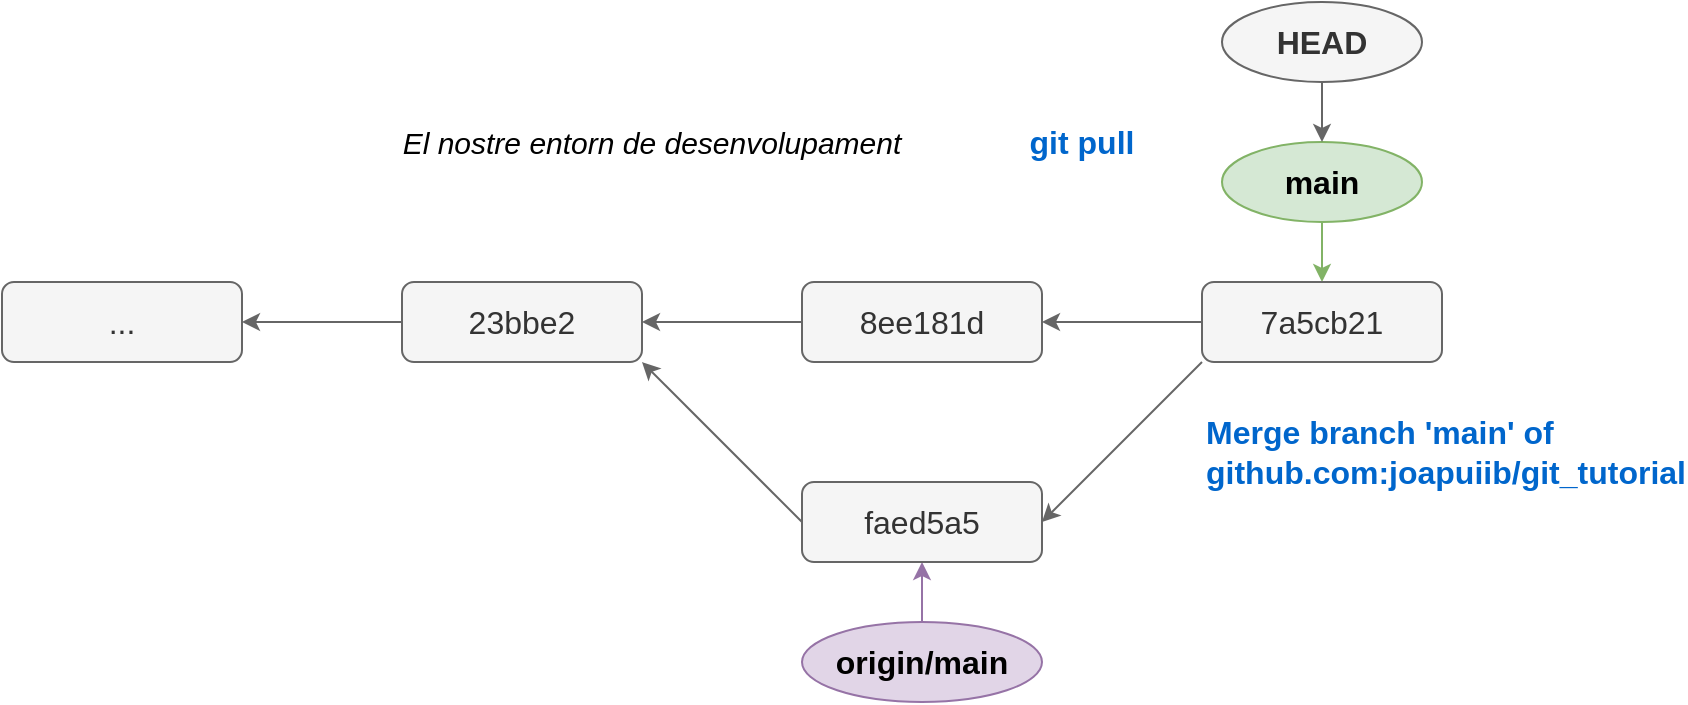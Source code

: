 <mxfile version="22.0.8" type="device">
  <diagram name="Pàgina-1" id="mhbHxmUa4zc_a_H4eHv1">
    <mxGraphModel dx="127" dy="618" grid="1" gridSize="10" guides="1" tooltips="1" connect="1" arrows="1" fold="1" page="1" pageScale="1" pageWidth="827" pageHeight="1169" math="0" shadow="0">
      <root>
        <mxCell id="0" />
        <mxCell id="1" parent="0" />
        <mxCell id="bIK6wui3ePqaCmGUiWQX-7" style="rounded=0;orthogonalLoop=1;jettySize=auto;html=1;fillColor=#d5e8d4;strokeColor=#82b366;" parent="1" source="bIK6wui3ePqaCmGUiWQX-6" target="4geezG6I5giaBuU09YtY-6" edge="1">
          <mxGeometry relative="1" as="geometry">
            <mxPoint x="580" y="610" as="sourcePoint" />
          </mxGeometry>
        </mxCell>
        <mxCell id="bIK6wui3ePqaCmGUiWQX-6" value="main" style="ellipse;whiteSpace=wrap;html=1;fillColor=#d5e8d4;strokeColor=#82b366;fontSize=16;fontStyle=1" parent="1" vertex="1">
          <mxGeometry x="1530" y="570" width="100" height="40" as="geometry" />
        </mxCell>
        <mxCell id="bIK6wui3ePqaCmGUiWQX-11" style="edgeStyle=orthogonalEdgeStyle;rounded=0;orthogonalLoop=1;jettySize=auto;html=1;exitX=0.5;exitY=1;exitDx=0;exitDy=0;fillColor=#f5f5f5;strokeColor=#666666;" parent="1" source="bIK6wui3ePqaCmGUiWQX-8" target="bIK6wui3ePqaCmGUiWQX-6" edge="1">
          <mxGeometry relative="1" as="geometry">
            <mxPoint x="1780" y="1230" as="targetPoint" />
          </mxGeometry>
        </mxCell>
        <mxCell id="bIK6wui3ePqaCmGUiWQX-8" value="HEAD" style="ellipse;whiteSpace=wrap;html=1;fillColor=#f5f5f5;strokeColor=#666666;fontSize=16;fontStyle=1;fontColor=#333333;" parent="1" vertex="1">
          <mxGeometry x="1530" y="500" width="100" height="40" as="geometry" />
        </mxCell>
        <mxCell id="bIK6wui3ePqaCmGUiWQX-15" style="rounded=0;orthogonalLoop=1;jettySize=auto;html=1;fillColor=#e1d5e7;strokeColor=#9673a6;" parent="1" source="bIK6wui3ePqaCmGUiWQX-14" target="4geezG6I5giaBuU09YtY-2" edge="1">
          <mxGeometry relative="1" as="geometry" />
        </mxCell>
        <mxCell id="bIK6wui3ePqaCmGUiWQX-14" value="origin/main" style="ellipse;whiteSpace=wrap;html=1;fillColor=#e1d5e7;strokeColor=#9673a6;fontSize=16;fontStyle=1" parent="1" vertex="1">
          <mxGeometry x="1320" y="810" width="120" height="40" as="geometry" />
        </mxCell>
        <mxCell id="FB9GtuEAJczlA79pJL21-1" value="23bbe2" style="rounded=1;whiteSpace=wrap;html=1;fontSize=16;fillColor=#f5f5f5;strokeColor=#666666;fontColor=#333333;fontStyle=0;labelBorderColor=none;" parent="1" vertex="1">
          <mxGeometry x="1120" y="640" width="120" height="40" as="geometry" />
        </mxCell>
        <mxCell id="FB9GtuEAJczlA79pJL21-2" value="..." style="rounded=1;whiteSpace=wrap;html=1;fontSize=16;fillColor=#f5f5f5;strokeColor=#666666;fontColor=#333333;" parent="1" vertex="1">
          <mxGeometry x="920" y="640" width="120" height="40" as="geometry" />
        </mxCell>
        <mxCell id="FB9GtuEAJczlA79pJL21-4" style="rounded=0;orthogonalLoop=1;jettySize=auto;html=1;fillColor=#f5f5f5;strokeColor=#666666;exitX=0;exitY=0.5;exitDx=0;exitDy=0;entryX=1;entryY=0.5;entryDx=0;entryDy=0;" parent="1" source="FB9GtuEAJczlA79pJL21-1" target="FB9GtuEAJczlA79pJL21-2" edge="1">
          <mxGeometry relative="1" as="geometry">
            <mxPoint x="930" y="630" as="sourcePoint" />
            <mxPoint x="850" y="653" as="targetPoint" />
          </mxGeometry>
        </mxCell>
        <mxCell id="4geezG6I5giaBuU09YtY-1" value="&lt;i&gt;&lt;font style=&quot;font-size: 15px;&quot;&gt;El nostre entorn de desenvolupament&lt;/font&gt;&lt;/i&gt;" style="text;html=1;strokeColor=none;fillColor=none;align=center;verticalAlign=middle;whiteSpace=wrap;rounded=0;" vertex="1" parent="1">
          <mxGeometry x="1070" y="555" width="350" height="30" as="geometry" />
        </mxCell>
        <mxCell id="4geezG6I5giaBuU09YtY-2" value="faed5a5" style="rounded=1;whiteSpace=wrap;html=1;fontSize=16;fillColor=#f5f5f5;strokeColor=#666666;fontColor=#333333;fontStyle=0;labelBorderColor=none;" vertex="1" parent="1">
          <mxGeometry x="1320" y="740" width="120" height="40" as="geometry" />
        </mxCell>
        <mxCell id="4geezG6I5giaBuU09YtY-3" style="rounded=0;orthogonalLoop=1;jettySize=auto;html=1;fillColor=#f5f5f5;strokeColor=#666666;exitX=0;exitY=0.5;exitDx=0;exitDy=0;entryX=1;entryY=1;entryDx=0;entryDy=0;" edge="1" parent="1" source="4geezG6I5giaBuU09YtY-2" target="FB9GtuEAJczlA79pJL21-1">
          <mxGeometry relative="1" as="geometry">
            <mxPoint x="1130" y="670" as="sourcePoint" />
            <mxPoint x="1050" y="670" as="targetPoint" />
          </mxGeometry>
        </mxCell>
        <mxCell id="4geezG6I5giaBuU09YtY-4" value="8ee181d" style="rounded=1;whiteSpace=wrap;html=1;fontSize=16;fillColor=#f5f5f5;strokeColor=#666666;fontColor=#333333;fontStyle=0;labelBorderColor=none;" vertex="1" parent="1">
          <mxGeometry x="1320" y="640" width="120" height="40" as="geometry" />
        </mxCell>
        <mxCell id="4geezG6I5giaBuU09YtY-5" style="rounded=0;orthogonalLoop=1;jettySize=auto;html=1;fillColor=#f5f5f5;strokeColor=#666666;" edge="1" parent="1" source="4geezG6I5giaBuU09YtY-4" target="FB9GtuEAJczlA79pJL21-1">
          <mxGeometry relative="1" as="geometry">
            <mxPoint x="1350" y="750" as="sourcePoint" />
            <mxPoint x="1230" y="690" as="targetPoint" />
          </mxGeometry>
        </mxCell>
        <mxCell id="4geezG6I5giaBuU09YtY-6" value="7a5cb21" style="rounded=1;whiteSpace=wrap;html=1;fontSize=16;fillColor=#f5f5f5;strokeColor=#666666;fontColor=#333333;fontStyle=0;labelBorderColor=none;" vertex="1" parent="1">
          <mxGeometry x="1520" y="640" width="120" height="40" as="geometry" />
        </mxCell>
        <mxCell id="4geezG6I5giaBuU09YtY-7" style="rounded=0;orthogonalLoop=1;jettySize=auto;html=1;fillColor=#f5f5f5;strokeColor=#666666;" edge="1" parent="1" source="4geezG6I5giaBuU09YtY-6" target="4geezG6I5giaBuU09YtY-4">
          <mxGeometry relative="1" as="geometry">
            <mxPoint x="1330" y="670" as="sourcePoint" />
            <mxPoint x="1350" y="670" as="targetPoint" />
          </mxGeometry>
        </mxCell>
        <mxCell id="4geezG6I5giaBuU09YtY-8" style="rounded=0;orthogonalLoop=1;jettySize=auto;html=1;fillColor=#f5f5f5;strokeColor=#666666;exitX=0;exitY=1;exitDx=0;exitDy=0;entryX=1;entryY=0.5;entryDx=0;entryDy=0;" edge="1" parent="1" source="4geezG6I5giaBuU09YtY-6" target="4geezG6I5giaBuU09YtY-2">
          <mxGeometry relative="1" as="geometry">
            <mxPoint x="1330" y="770" as="sourcePoint" />
            <mxPoint x="1250" y="690" as="targetPoint" />
          </mxGeometry>
        </mxCell>
        <mxCell id="4geezG6I5giaBuU09YtY-9" value="&lt;font color=&quot;#0066cc&quot; style=&quot;font-size: 16px;&quot;&gt;&lt;b&gt;git pull&lt;/b&gt;&lt;/font&gt;" style="text;html=1;strokeColor=none;fillColor=none;align=center;verticalAlign=middle;whiteSpace=wrap;rounded=0;" vertex="1" parent="1">
          <mxGeometry x="1430" y="555" width="60" height="30" as="geometry" />
        </mxCell>
        <mxCell id="4geezG6I5giaBuU09YtY-10" value="&lt;font color=&quot;#0066cc&quot; style=&quot;font-size: 16px;&quot;&gt;&lt;b style=&quot;font-size: 16px;&quot;&gt;Merge branch &#39;main&#39; of github.com:joapuiib/git_tutorial&lt;/b&gt;&lt;/font&gt;" style="text;html=1;strokeColor=none;fillColor=none;align=left;verticalAlign=middle;whiteSpace=wrap;rounded=0;fontSize=16;" vertex="1" parent="1">
          <mxGeometry x="1520" y="690" width="190" height="70" as="geometry" />
        </mxCell>
      </root>
    </mxGraphModel>
  </diagram>
</mxfile>
